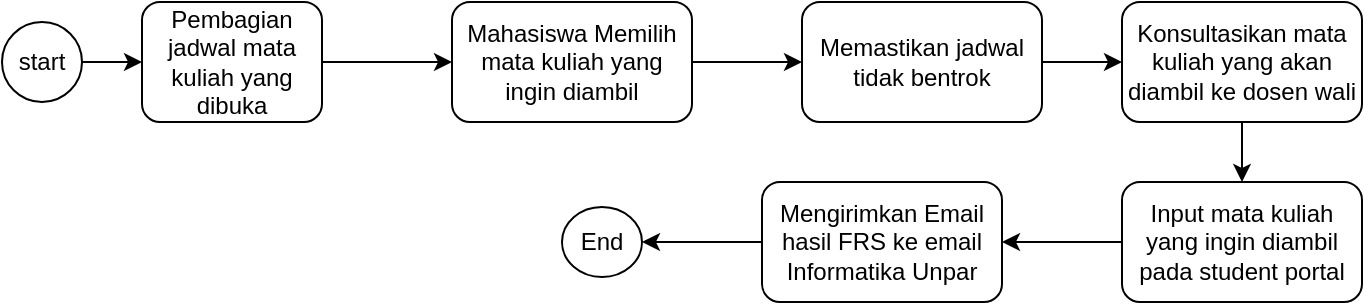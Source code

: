 <mxfile version="22.1.7" type="device">
  <diagram name="Page-1" id="0mOgKLcTljq9-CSoNIE7">
    <mxGraphModel dx="1434" dy="772" grid="1" gridSize="10" guides="1" tooltips="1" connect="1" arrows="1" fold="1" page="1" pageScale="1" pageWidth="850" pageHeight="1100" math="0" shadow="0">
      <root>
        <mxCell id="0" />
        <mxCell id="1" parent="0" />
        <mxCell id="EGE8pZLdC6ylQzjeR4p1-3" value="" style="edgeStyle=orthogonalEdgeStyle;rounded=0;orthogonalLoop=1;jettySize=auto;html=1;" edge="1" parent="1" source="EGE8pZLdC6ylQzjeR4p1-1" target="EGE8pZLdC6ylQzjeR4p1-2">
          <mxGeometry relative="1" as="geometry" />
        </mxCell>
        <mxCell id="EGE8pZLdC6ylQzjeR4p1-1" value="start" style="ellipse;whiteSpace=wrap;html=1;aspect=fixed;" vertex="1" parent="1">
          <mxGeometry x="70" y="130" width="40" height="40" as="geometry" />
        </mxCell>
        <mxCell id="EGE8pZLdC6ylQzjeR4p1-5" value="" style="edgeStyle=orthogonalEdgeStyle;rounded=0;orthogonalLoop=1;jettySize=auto;html=1;" edge="1" parent="1" source="EGE8pZLdC6ylQzjeR4p1-2" target="EGE8pZLdC6ylQzjeR4p1-4">
          <mxGeometry relative="1" as="geometry" />
        </mxCell>
        <mxCell id="EGE8pZLdC6ylQzjeR4p1-2" value="Pembagian jadwal mata kuliah yang dibuka" style="rounded=1;whiteSpace=wrap;html=1;" vertex="1" parent="1">
          <mxGeometry x="140" y="120" width="90" height="60" as="geometry" />
        </mxCell>
        <mxCell id="EGE8pZLdC6ylQzjeR4p1-7" value="" style="edgeStyle=orthogonalEdgeStyle;rounded=0;orthogonalLoop=1;jettySize=auto;html=1;" edge="1" parent="1" source="EGE8pZLdC6ylQzjeR4p1-4" target="EGE8pZLdC6ylQzjeR4p1-6">
          <mxGeometry relative="1" as="geometry" />
        </mxCell>
        <mxCell id="EGE8pZLdC6ylQzjeR4p1-4" value="Mahasiswa Memilih mata kuliah yang ingin diambil" style="whiteSpace=wrap;html=1;rounded=1;" vertex="1" parent="1">
          <mxGeometry x="295" y="120" width="120" height="60" as="geometry" />
        </mxCell>
        <mxCell id="EGE8pZLdC6ylQzjeR4p1-9" value="" style="edgeStyle=orthogonalEdgeStyle;rounded=0;orthogonalLoop=1;jettySize=auto;html=1;" edge="1" parent="1" source="EGE8pZLdC6ylQzjeR4p1-6" target="EGE8pZLdC6ylQzjeR4p1-8">
          <mxGeometry relative="1" as="geometry" />
        </mxCell>
        <mxCell id="EGE8pZLdC6ylQzjeR4p1-6" value="Memastikan jadwal tidak bentrok" style="whiteSpace=wrap;html=1;rounded=1;" vertex="1" parent="1">
          <mxGeometry x="470" y="120" width="120" height="60" as="geometry" />
        </mxCell>
        <mxCell id="EGE8pZLdC6ylQzjeR4p1-11" value="" style="edgeStyle=orthogonalEdgeStyle;rounded=0;orthogonalLoop=1;jettySize=auto;html=1;" edge="1" parent="1" source="EGE8pZLdC6ylQzjeR4p1-8" target="EGE8pZLdC6ylQzjeR4p1-10">
          <mxGeometry relative="1" as="geometry" />
        </mxCell>
        <mxCell id="EGE8pZLdC6ylQzjeR4p1-8" value="Konsultasikan mata kuliah yang akan diambil ke dosen wali" style="whiteSpace=wrap;html=1;rounded=1;" vertex="1" parent="1">
          <mxGeometry x="630" y="120" width="120" height="60" as="geometry" />
        </mxCell>
        <mxCell id="EGE8pZLdC6ylQzjeR4p1-13" value="" style="edgeStyle=orthogonalEdgeStyle;rounded=0;orthogonalLoop=1;jettySize=auto;html=1;" edge="1" parent="1" source="EGE8pZLdC6ylQzjeR4p1-10" target="EGE8pZLdC6ylQzjeR4p1-12">
          <mxGeometry relative="1" as="geometry" />
        </mxCell>
        <mxCell id="EGE8pZLdC6ylQzjeR4p1-10" value="Input mata kuliah yang ingin diambil pada student portal" style="whiteSpace=wrap;html=1;rounded=1;" vertex="1" parent="1">
          <mxGeometry x="630" y="210" width="120" height="60" as="geometry" />
        </mxCell>
        <mxCell id="EGE8pZLdC6ylQzjeR4p1-15" value="" style="edgeStyle=orthogonalEdgeStyle;rounded=0;orthogonalLoop=1;jettySize=auto;html=1;" edge="1" parent="1" source="EGE8pZLdC6ylQzjeR4p1-12" target="EGE8pZLdC6ylQzjeR4p1-14">
          <mxGeometry relative="1" as="geometry" />
        </mxCell>
        <mxCell id="EGE8pZLdC6ylQzjeR4p1-12" value="Mengirimkan Email hasil FRS ke email Informatika Unpar" style="whiteSpace=wrap;html=1;rounded=1;" vertex="1" parent="1">
          <mxGeometry x="450" y="210" width="120" height="60" as="geometry" />
        </mxCell>
        <mxCell id="EGE8pZLdC6ylQzjeR4p1-14" value="End" style="ellipse;whiteSpace=wrap;html=1;rounded=1;" vertex="1" parent="1">
          <mxGeometry x="350" y="222.5" width="40" height="35" as="geometry" />
        </mxCell>
      </root>
    </mxGraphModel>
  </diagram>
</mxfile>
